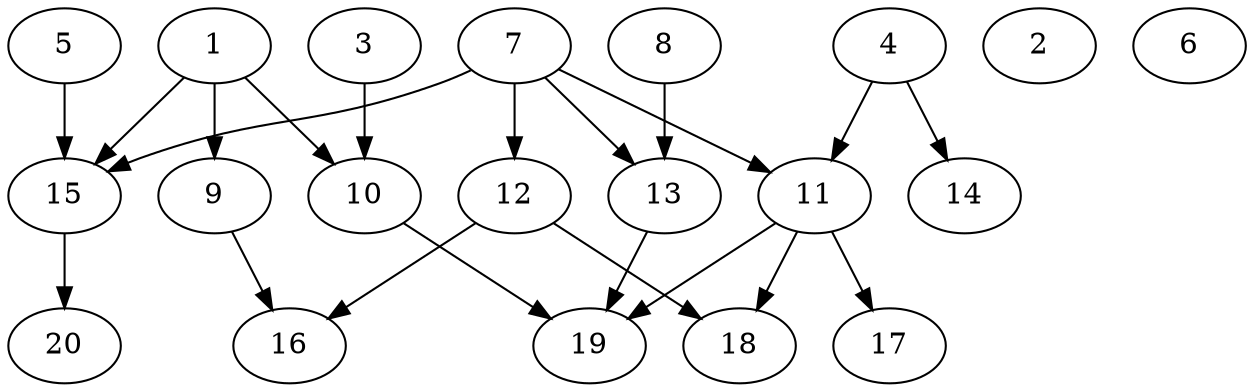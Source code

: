 // DAG automatically generated by daggen at Sat Jul 27 15:38:13 2019
// ./daggen --dot -n 20 --ccr 0.4 --fat 0.6 --regular 0.5 --density 0.4 --mindata 5242880 --maxdata 52428800 
digraph G {
  1 [size="48076800", alpha="0.12", expect_size="19230720"] 
  1 -> 9 [size ="19230720"]
  1 -> 10 [size ="19230720"]
  1 -> 15 [size ="19230720"]
  2 [size="58204160", alpha="0.00", expect_size="23281664"] 
  3 [size="18321920", alpha="0.09", expect_size="7328768"] 
  3 -> 10 [size ="7328768"]
  4 [size="50565120", alpha="0.19", expect_size="20226048"] 
  4 -> 11 [size ="20226048"]
  4 -> 14 [size ="20226048"]
  5 [size="108167680", alpha="0.15", expect_size="43267072"] 
  5 -> 15 [size ="43267072"]
  6 [size="102200320", alpha="0.15", expect_size="40880128"] 
  7 [size="72819200", alpha="0.01", expect_size="29127680"] 
  7 -> 11 [size ="29127680"]
  7 -> 12 [size ="29127680"]
  7 -> 13 [size ="29127680"]
  7 -> 15 [size ="29127680"]
  8 [size="73730560", alpha="0.15", expect_size="29492224"] 
  8 -> 13 [size ="29492224"]
  9 [size="52270080", alpha="0.09", expect_size="20908032"] 
  9 -> 16 [size ="20908032"]
  10 [size="83217920", alpha="0.04", expect_size="33287168"] 
  10 -> 19 [size ="33287168"]
  11 [size="73415680", alpha="0.12", expect_size="29366272"] 
  11 -> 17 [size ="29366272"]
  11 -> 18 [size ="29366272"]
  11 -> 19 [size ="29366272"]
  12 [size="25840640", alpha="0.03", expect_size="10336256"] 
  12 -> 16 [size ="10336256"]
  12 -> 18 [size ="10336256"]
  13 [size="28487680", alpha="0.15", expect_size="11395072"] 
  13 -> 19 [size ="11395072"]
  14 [size="83008000", alpha="0.10", expect_size="33203200"] 
  15 [size="77816320", alpha="0.08", expect_size="31126528"] 
  15 -> 20 [size ="31126528"]
  16 [size="50406400", alpha="0.05", expect_size="20162560"] 
  17 [size="20293120", alpha="0.08", expect_size="8117248"] 
  18 [size="29025280", alpha="0.05", expect_size="11610112"] 
  19 [size="117181440", alpha="0.09", expect_size="46872576"] 
  20 [size="49364480", alpha="0.10", expect_size="19745792"] 
}
